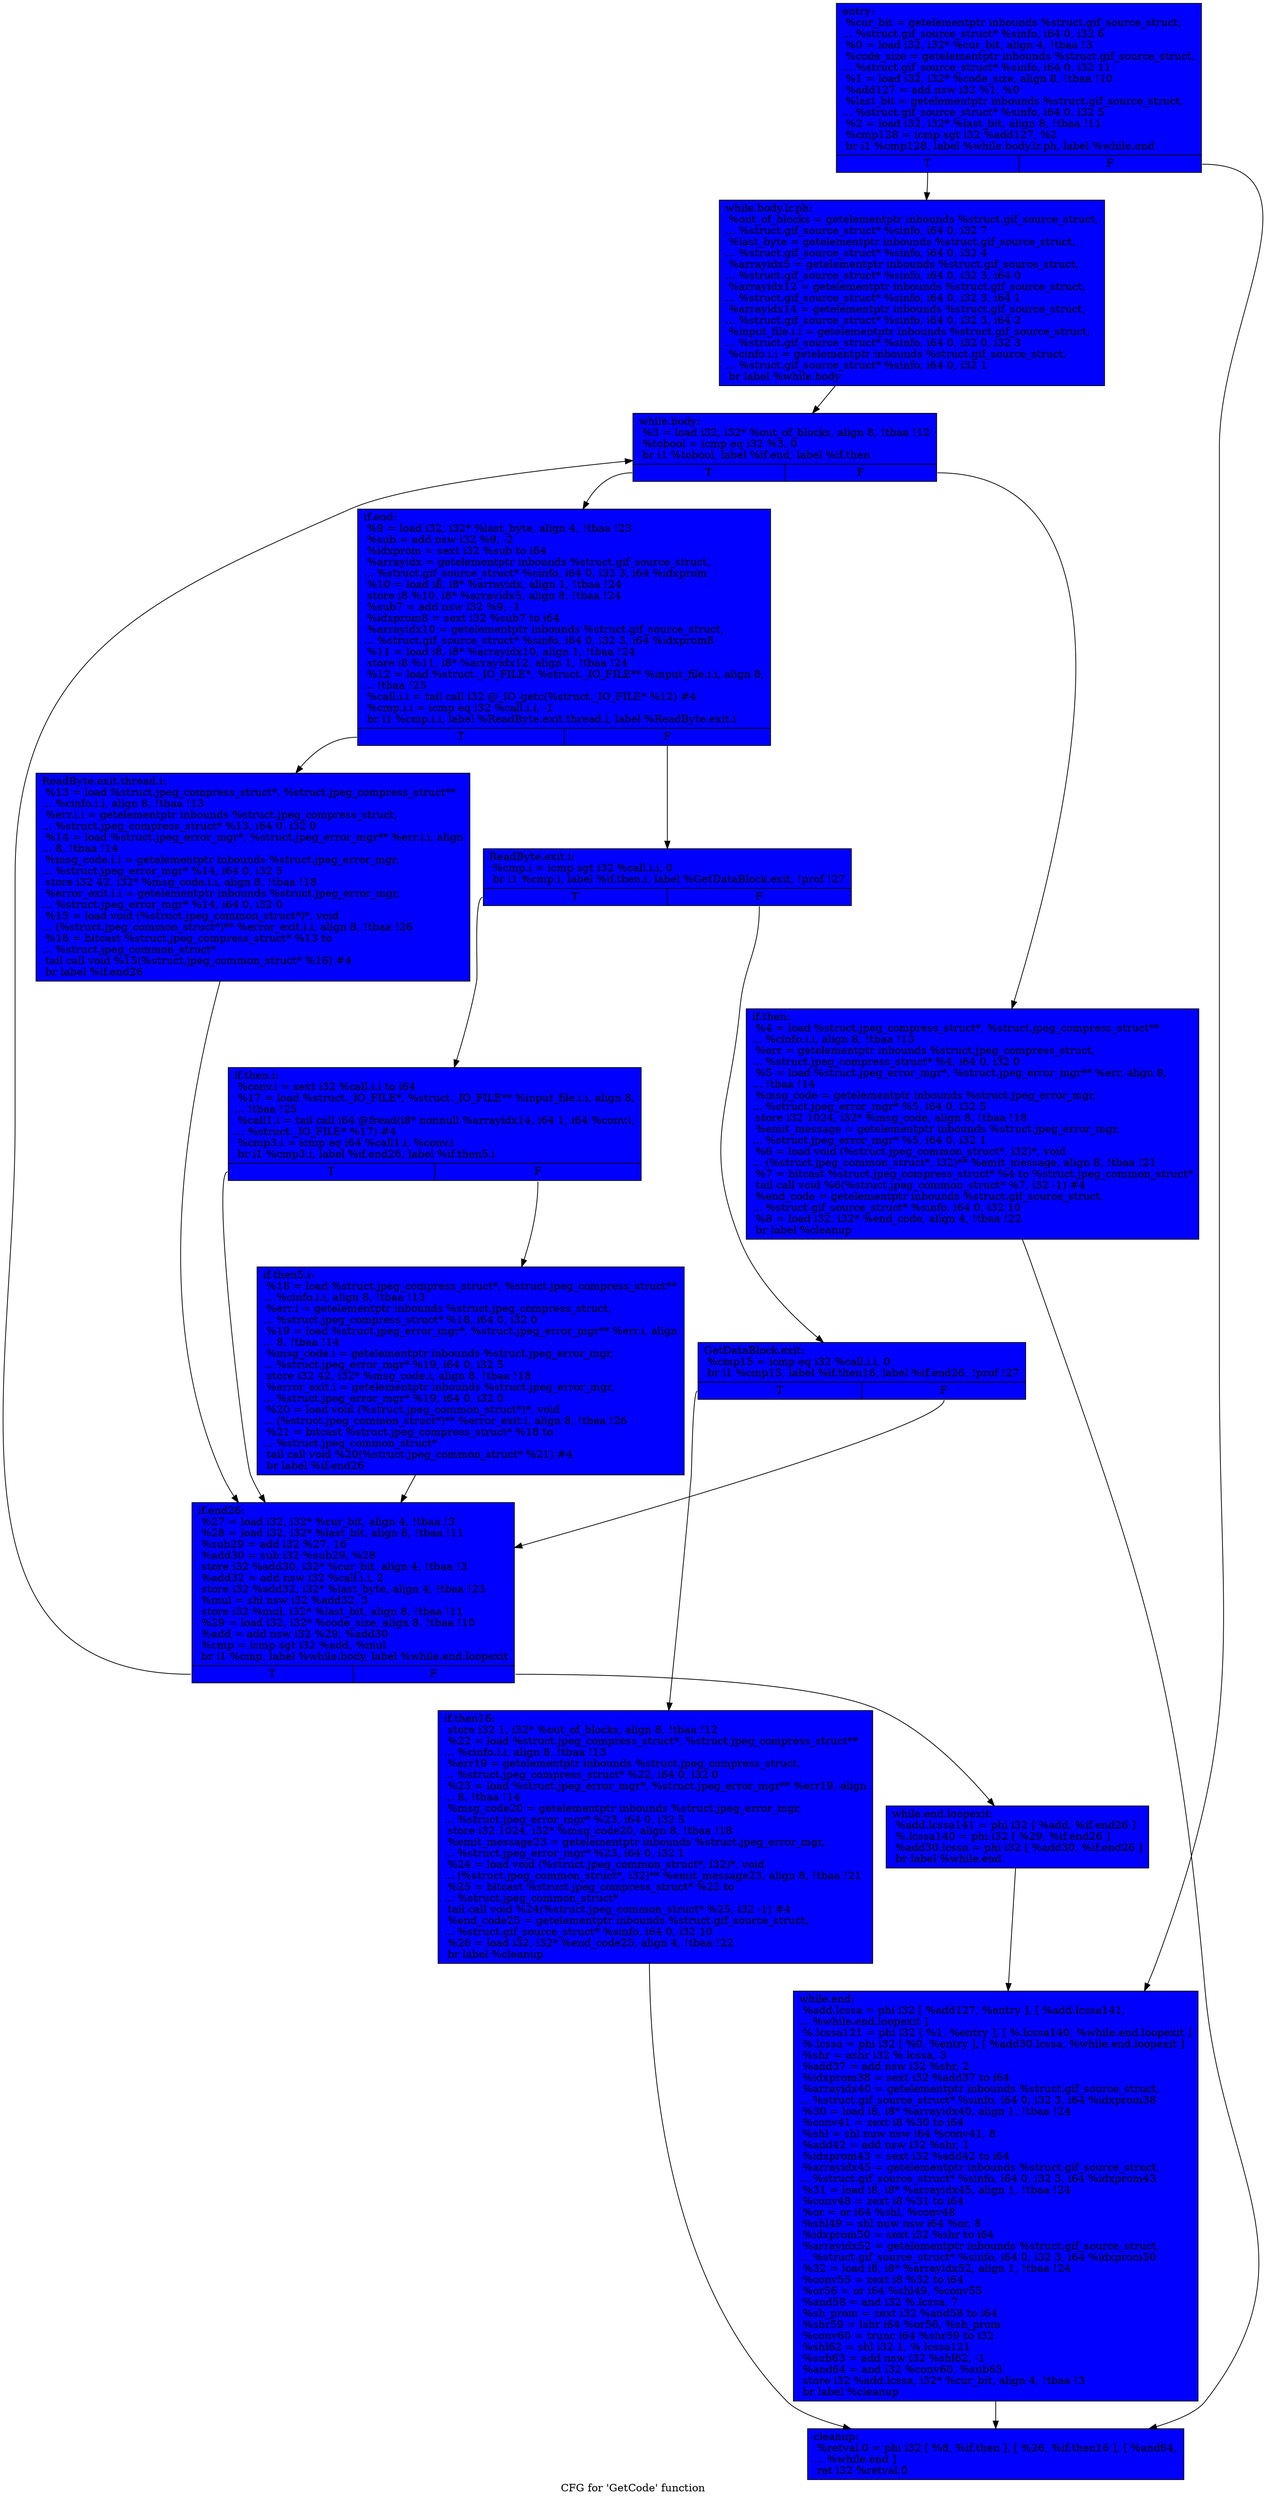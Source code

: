 digraph "CFG for 'GetCode' function" {
	label="CFG for 'GetCode' function";

	Node0x6a391a0 [shape=record, style = filled, fillcolor = blue, label="{entry:\l  %cur_bit = getelementptr inbounds %struct.gif_source_struct,\l... %struct.gif_source_struct* %sinfo, i64 0, i32 6\l  %0 = load i32, i32* %cur_bit, align 4, !tbaa !3\l  %code_size = getelementptr inbounds %struct.gif_source_struct,\l... %struct.gif_source_struct* %sinfo, i64 0, i32 11\l  %1 = load i32, i32* %code_size, align 8, !tbaa !10\l  %add127 = add nsw i32 %1, %0\l  %last_bit = getelementptr inbounds %struct.gif_source_struct,\l... %struct.gif_source_struct* %sinfo, i64 0, i32 5\l  %2 = load i32, i32* %last_bit, align 8, !tbaa !11\l  %cmp128 = icmp sgt i32 %add127, %2\l  br i1 %cmp128, label %while.body.lr.ph, label %while.end\l|{<s0>T|<s1>F}}"];
	Node0x6a391a0:s0 -> Node0x6a3b550;
	Node0x6a391a0:s1 -> Node0x6a3b650;
	Node0x6a3b550 [shape=record, style = filled, fillcolor = blue, label="{while.body.lr.ph:                                 \l  %out_of_blocks = getelementptr inbounds %struct.gif_source_struct,\l... %struct.gif_source_struct* %sinfo, i64 0, i32 7\l  %last_byte = getelementptr inbounds %struct.gif_source_struct,\l... %struct.gif_source_struct* %sinfo, i64 0, i32 4\l  %arrayidx5 = getelementptr inbounds %struct.gif_source_struct,\l... %struct.gif_source_struct* %sinfo, i64 0, i32 3, i64 0\l  %arrayidx12 = getelementptr inbounds %struct.gif_source_struct,\l... %struct.gif_source_struct* %sinfo, i64 0, i32 3, i64 1\l  %arrayidx14 = getelementptr inbounds %struct.gif_source_struct,\l... %struct.gif_source_struct* %sinfo, i64 0, i32 3, i64 2\l  %input_file.i.i = getelementptr inbounds %struct.gif_source_struct,\l... %struct.gif_source_struct* %sinfo, i64 0, i32 0, i32 3\l  %cinfo.i.i = getelementptr inbounds %struct.gif_source_struct,\l... %struct.gif_source_struct* %sinfo, i64 0, i32 1\l  br label %while.body\l}"];
	Node0x6a3b550 -> Node0x6a3bed0;
	Node0x6a3bed0 [shape=record, style = filled, fillcolor = blue, label="{while.body:                                       \l  %3 = load i32, i32* %out_of_blocks, align 8, !tbaa !12\l  %tobool = icmp eq i32 %3, 0\l  br i1 %tobool, label %if.end, label %if.then\l|{<s0>T|<s1>F}}"];
	Node0x6a3bed0:s0 -> Node0x6a3c030;
	Node0x6a3bed0:s1 -> Node0x6a3c0e0;
	Node0x6a3c0e0 [shape=record, style = filled, fillcolor = blue, label="{if.then:                                          \l  %4 = load %struct.jpeg_compress_struct*, %struct.jpeg_compress_struct**\l... %cinfo.i.i, align 8, !tbaa !13\l  %err = getelementptr inbounds %struct.jpeg_compress_struct,\l... %struct.jpeg_compress_struct* %4, i64 0, i32 0\l  %5 = load %struct.jpeg_error_mgr*, %struct.jpeg_error_mgr** %err, align 8,\l... !tbaa !14\l  %msg_code = getelementptr inbounds %struct.jpeg_error_mgr,\l... %struct.jpeg_error_mgr* %5, i64 0, i32 5\l  store i32 1024, i32* %msg_code, align 8, !tbaa !18\l  %emit_message = getelementptr inbounds %struct.jpeg_error_mgr,\l... %struct.jpeg_error_mgr* %5, i64 0, i32 1\l  %6 = load void (%struct.jpeg_common_struct*, i32)*, void\l... (%struct.jpeg_common_struct*, i32)** %emit_message, align 8, !tbaa !21\l  %7 = bitcast %struct.jpeg_compress_struct* %4 to %struct.jpeg_common_struct*\l  tail call void %6(%struct.jpeg_common_struct* %7, i32 -1) #4\l  %end_code = getelementptr inbounds %struct.gif_source_struct,\l... %struct.gif_source_struct* %sinfo, i64 0, i32 10\l  %8 = load i32, i32* %end_code, align 4, !tbaa !22\l  br label %cleanup\l}"];
	Node0x6a3c0e0 -> Node0x6a3c240;
	Node0x6a3c030 [shape=record, style = filled, fillcolor = blue, label="{if.end:                                           \l  %9 = load i32, i32* %last_byte, align 4, !tbaa !23\l  %sub = add nsw i32 %9, -2\l  %idxprom = sext i32 %sub to i64\l  %arrayidx = getelementptr inbounds %struct.gif_source_struct,\l... %struct.gif_source_struct* %sinfo, i64 0, i32 3, i64 %idxprom\l  %10 = load i8, i8* %arrayidx, align 1, !tbaa !24\l  store i8 %10, i8* %arrayidx5, align 8, !tbaa !24\l  %sub7 = add nsw i32 %9, -1\l  %idxprom8 = sext i32 %sub7 to i64\l  %arrayidx10 = getelementptr inbounds %struct.gif_source_struct,\l... %struct.gif_source_struct* %sinfo, i64 0, i32 3, i64 %idxprom8\l  %11 = load i8, i8* %arrayidx10, align 1, !tbaa !24\l  store i8 %11, i8* %arrayidx12, align 1, !tbaa !24\l  %12 = load %struct._IO_FILE*, %struct._IO_FILE** %input_file.i.i, align 8,\l... !tbaa !25\l  %call.i.i = tail call i32 @_IO_getc(%struct._IO_FILE* %12) #4\l  %cmp.i.i = icmp eq i32 %call.i.i, -1\l  br i1 %cmp.i.i, label %ReadByte.exit.thread.i, label %ReadByte.exit.i\l|{<s0>T|<s1>F}}"];
	Node0x6a3c030:s0 -> Node0x6a3db40;
	Node0x6a3c030:s1 -> Node0x6a3dc40;
	Node0x6a3db40 [shape=record, style = filled, fillcolor = blue, label="{ReadByte.exit.thread.i:                           \l  %13 = load %struct.jpeg_compress_struct*, %struct.jpeg_compress_struct**\l... %cinfo.i.i, align 8, !tbaa !13\l  %err.i.i = getelementptr inbounds %struct.jpeg_compress_struct,\l... %struct.jpeg_compress_struct* %13, i64 0, i32 0\l  %14 = load %struct.jpeg_error_mgr*, %struct.jpeg_error_mgr** %err.i.i, align\l... 8, !tbaa !14\l  %msg_code.i.i = getelementptr inbounds %struct.jpeg_error_mgr,\l... %struct.jpeg_error_mgr* %14, i64 0, i32 5\l  store i32 42, i32* %msg_code.i.i, align 8, !tbaa !18\l  %error_exit.i.i = getelementptr inbounds %struct.jpeg_error_mgr,\l... %struct.jpeg_error_mgr* %14, i64 0, i32 0\l  %15 = load void (%struct.jpeg_common_struct*)*, void\l... (%struct.jpeg_common_struct*)** %error_exit.i.i, align 8, !tbaa !26\l  %16 = bitcast %struct.jpeg_compress_struct* %13 to\l... %struct.jpeg_common_struct*\l  tail call void %15(%struct.jpeg_common_struct* %16) #4\l  br label %if.end26\l}"];
	Node0x6a3db40 -> Node0x6a3e330;
	Node0x6a3dc40 [shape=record, style = filled, fillcolor = blue, label="{ReadByte.exit.i:                                  \l  %cmp.i = icmp sgt i32 %call.i.i, 0\l  br i1 %cmp.i, label %if.then.i, label %GetDataBlock.exit, !prof !27\l|{<s0>T|<s1>F}}"];
	Node0x6a3dc40:s0 -> Node0x6a3e4f0;
	Node0x6a3dc40:s1 -> Node0x6a3e570;
	Node0x6a3e4f0 [shape=record, style = filled, fillcolor = blue, label="{if.then.i:                                        \l  %conv.i = sext i32 %call.i.i to i64\l  %17 = load %struct._IO_FILE*, %struct._IO_FILE** %input_file.i.i, align 8,\l... !tbaa !25\l  %call1.i = tail call i64 @fread(i8* nonnull %arrayidx14, i64 1, i64 %conv.i,\l... %struct._IO_FILE* %17) #4\l  %cmp3.i = icmp eq i64 %call1.i, %conv.i\l  br i1 %cmp3.i, label %if.end26, label %if.then5.i\l|{<s0>T|<s1>F}}"];
	Node0x6a3e4f0:s0 -> Node0x6a3e330;
	Node0x6a3e4f0:s1 -> Node0x6a3efa0;
	Node0x6a3efa0 [shape=record, style = filled, fillcolor = blue, label="{if.then5.i:                                       \l  %18 = load %struct.jpeg_compress_struct*, %struct.jpeg_compress_struct**\l... %cinfo.i.i, align 8, !tbaa !13\l  %err.i = getelementptr inbounds %struct.jpeg_compress_struct,\l... %struct.jpeg_compress_struct* %18, i64 0, i32 0\l  %19 = load %struct.jpeg_error_mgr*, %struct.jpeg_error_mgr** %err.i, align\l... 8, !tbaa !14\l  %msg_code.i = getelementptr inbounds %struct.jpeg_error_mgr,\l... %struct.jpeg_error_mgr* %19, i64 0, i32 5\l  store i32 42, i32* %msg_code.i, align 8, !tbaa !18\l  %error_exit.i = getelementptr inbounds %struct.jpeg_error_mgr,\l... %struct.jpeg_error_mgr* %19, i64 0, i32 0\l  %20 = load void (%struct.jpeg_common_struct*)*, void\l... (%struct.jpeg_common_struct*)** %error_exit.i, align 8, !tbaa !26\l  %21 = bitcast %struct.jpeg_compress_struct* %18 to\l... %struct.jpeg_common_struct*\l  tail call void %20(%struct.jpeg_common_struct* %21) #4\l  br label %if.end26\l}"];
	Node0x6a3efa0 -> Node0x6a3e330;
	Node0x6a3e570 [shape=record, style = filled, fillcolor = blue, label="{GetDataBlock.exit:                                \l  %cmp15 = icmp eq i32 %call.i.i, 0\l  br i1 %cmp15, label %if.then16, label %if.end26, !prof !27\l|{<s0>T|<s1>F}}"];
	Node0x6a3e570:s0 -> Node0x6a3fa40;
	Node0x6a3e570:s1 -> Node0x6a3e330;
	Node0x6a3fa40 [shape=record, style = filled, fillcolor = blue, label="{if.then16:                                        \l  store i32 1, i32* %out_of_blocks, align 8, !tbaa !12\l  %22 = load %struct.jpeg_compress_struct*, %struct.jpeg_compress_struct**\l... %cinfo.i.i, align 8, !tbaa !13\l  %err19 = getelementptr inbounds %struct.jpeg_compress_struct,\l... %struct.jpeg_compress_struct* %22, i64 0, i32 0\l  %23 = load %struct.jpeg_error_mgr*, %struct.jpeg_error_mgr** %err19, align\l... 8, !tbaa !14\l  %msg_code20 = getelementptr inbounds %struct.jpeg_error_mgr,\l... %struct.jpeg_error_mgr* %23, i64 0, i32 5\l  store i32 1024, i32* %msg_code20, align 8, !tbaa !18\l  %emit_message23 = getelementptr inbounds %struct.jpeg_error_mgr,\l... %struct.jpeg_error_mgr* %23, i64 0, i32 1\l  %24 = load void (%struct.jpeg_common_struct*, i32)*, void\l... (%struct.jpeg_common_struct*, i32)** %emit_message23, align 8, !tbaa !21\l  %25 = bitcast %struct.jpeg_compress_struct* %22 to\l... %struct.jpeg_common_struct*\l  tail call void %24(%struct.jpeg_common_struct* %25, i32 -1) #4\l  %end_code25 = getelementptr inbounds %struct.gif_source_struct,\l... %struct.gif_source_struct* %sinfo, i64 0, i32 10\l  %26 = load i32, i32* %end_code25, align 4, !tbaa !22\l  br label %cleanup\l}"];
	Node0x6a3fa40 -> Node0x6a3c240;
	Node0x6a3e330 [shape=record, style = filled, fillcolor = blue, label="{if.end26:                                         \l  %27 = load i32, i32* %cur_bit, align 4, !tbaa !3\l  %28 = load i32, i32* %last_bit, align 8, !tbaa !11\l  %sub29 = add i32 %27, 16\l  %add30 = sub i32 %sub29, %28\l  store i32 %add30, i32* %cur_bit, align 4, !tbaa !3\l  %add32 = add nsw i32 %call.i.i, 2\l  store i32 %add32, i32* %last_byte, align 4, !tbaa !23\l  %mul = shl nsw i32 %add32, 3\l  store i32 %mul, i32* %last_bit, align 8, !tbaa !11\l  %29 = load i32, i32* %code_size, align 8, !tbaa !10\l  %add = add nsw i32 %29, %add30\l  %cmp = icmp sgt i32 %add, %mul\l  br i1 %cmp, label %while.body, label %while.end.loopexit\l|{<s0>T|<s1>F}}"];
	Node0x6a3e330:s0 -> Node0x6a3bed0;
	Node0x6a3e330:s1 -> Node0x6a41a50;
	Node0x6a41a50 [shape=record, style = filled, fillcolor = blue, label="{while.end.loopexit:                               \l  %add.lcssa141 = phi i32 [ %add, %if.end26 ]\l  %.lcssa140 = phi i32 [ %29, %if.end26 ]\l  %add30.lcssa = phi i32 [ %add30, %if.end26 ]\l  br label %while.end\l}"];
	Node0x6a41a50 -> Node0x6a3b650;
	Node0x6a3b650 [shape=record, style = filled, fillcolor = blue, label="{while.end:                                        \l  %add.lcssa = phi i32 [ %add127, %entry ], [ %add.lcssa141,\l... %while.end.loopexit ]\l  %.lcssa121 = phi i32 [ %1, %entry ], [ %.lcssa140, %while.end.loopexit ]\l  %.lcssa = phi i32 [ %0, %entry ], [ %add30.lcssa, %while.end.loopexit ]\l  %shr = ashr i32 %.lcssa, 3\l  %add37 = add nsw i32 %shr, 2\l  %idxprom38 = sext i32 %add37 to i64\l  %arrayidx40 = getelementptr inbounds %struct.gif_source_struct,\l... %struct.gif_source_struct* %sinfo, i64 0, i32 3, i64 %idxprom38\l  %30 = load i8, i8* %arrayidx40, align 1, !tbaa !24\l  %conv41 = zext i8 %30 to i64\l  %shl = shl nuw nsw i64 %conv41, 8\l  %add42 = add nsw i32 %shr, 1\l  %idxprom43 = sext i32 %add42 to i64\l  %arrayidx45 = getelementptr inbounds %struct.gif_source_struct,\l... %struct.gif_source_struct* %sinfo, i64 0, i32 3, i64 %idxprom43\l  %31 = load i8, i8* %arrayidx45, align 1, !tbaa !24\l  %conv48 = zext i8 %31 to i64\l  %or = or i64 %shl, %conv48\l  %shl49 = shl nuw nsw i64 %or, 8\l  %idxprom50 = sext i32 %shr to i64\l  %arrayidx52 = getelementptr inbounds %struct.gif_source_struct,\l... %struct.gif_source_struct* %sinfo, i64 0, i32 3, i64 %idxprom50\l  %32 = load i8, i8* %arrayidx52, align 1, !tbaa !24\l  %conv55 = zext i8 %32 to i64\l  %or56 = or i64 %shl49, %conv55\l  %and58 = and i32 %.lcssa, 7\l  %sh_prom = zext i32 %and58 to i64\l  %shr59 = lshr i64 %or56, %sh_prom\l  %conv60 = trunc i64 %shr59 to i32\l  %shl62 = shl i32 1, %.lcssa121\l  %sub63 = add nsw i32 %shl62, -1\l  %and64 = and i32 %conv60, %sub63\l  store i32 %add.lcssa, i32* %cur_bit, align 4, !tbaa !3\l  br label %cleanup\l}"];
	Node0x6a3b650 -> Node0x6a3c240;
	Node0x6a3c240 [shape=record, style = filled, fillcolor = blue, label="{cleanup:                                          \l  %retval.0 = phi i32 [ %8, %if.then ], [ %26, %if.then16 ], [ %and64,\l... %while.end ]\l  ret i32 %retval.0\l}"];
}

